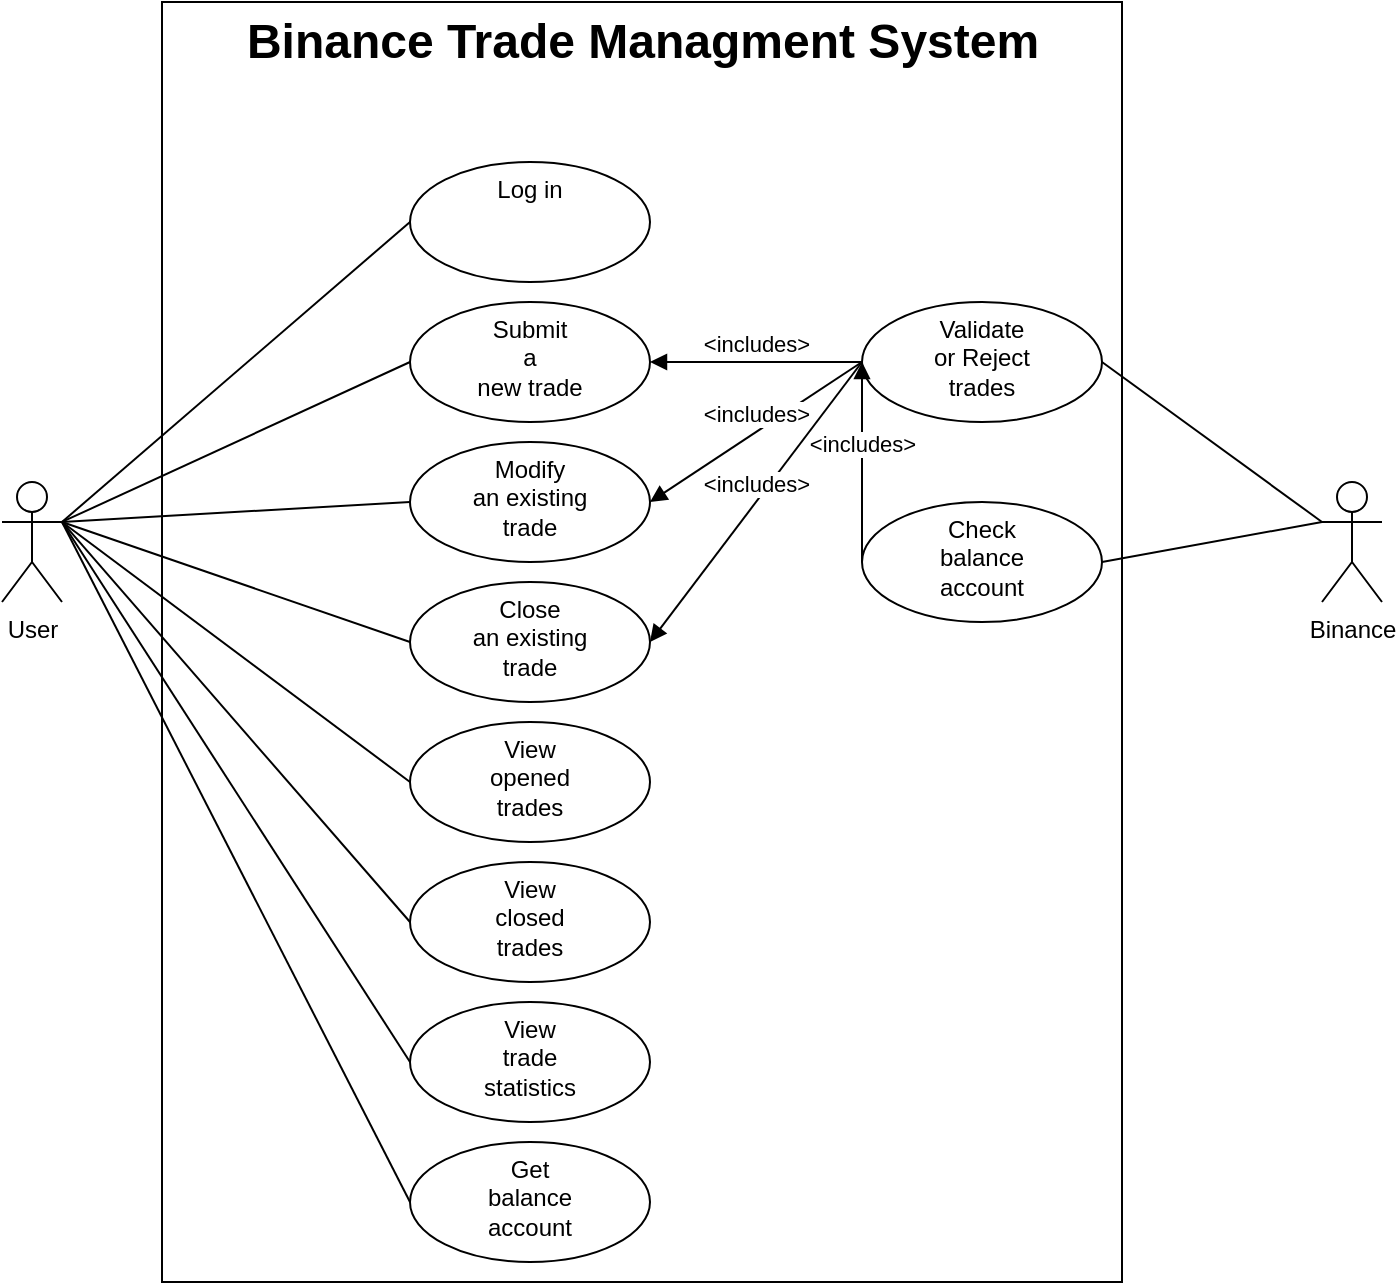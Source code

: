 <mxfile version="20.2.2" type="device"><diagram id="FfVn2YFCTHKKkUL7lsl8" name="Page-1"><mxGraphModel dx="2062" dy="2266" grid="1" gridSize="10" guides="1" tooltips="1" connect="1" arrows="1" fold="1" page="1" pageScale="1" pageWidth="827" pageHeight="1169" math="0" shadow="0"><root><mxCell id="0"/><mxCell id="1" parent="0"/><mxCell id="-58uTeRrWSsaxHx4EX_8-53" value="" style="rounded=0;whiteSpace=wrap;html=1;" vertex="1" parent="1"><mxGeometry x="160" y="-40" width="480" height="640" as="geometry"/></mxCell><mxCell id="-58uTeRrWSsaxHx4EX_8-12" value="User&lt;br&gt;" style="shape=umlActor;verticalLabelPosition=bottom;verticalAlign=top;html=1;" vertex="1" parent="1"><mxGeometry x="80" y="200" width="30" height="60" as="geometry"/></mxCell><mxCell id="-58uTeRrWSsaxHx4EX_8-14" value="Submit&lt;br&gt;a&lt;br&gt;new trade" style="ellipse;whiteSpace=wrap;html=1;verticalAlign=top;" vertex="1" parent="1"><mxGeometry x="284" y="110" width="120" height="60" as="geometry"/></mxCell><mxCell id="-58uTeRrWSsaxHx4EX_8-16" value="Modify&lt;br&gt;an existing&lt;br&gt;trade" style="ellipse;whiteSpace=wrap;html=1;verticalAlign=top;" vertex="1" parent="1"><mxGeometry x="284" y="180" width="120" height="60" as="geometry"/></mxCell><mxCell id="-58uTeRrWSsaxHx4EX_8-18" value="Close&lt;br&gt;an existing&lt;br&gt;trade" style="ellipse;whiteSpace=wrap;html=1;verticalAlign=top;" vertex="1" parent="1"><mxGeometry x="284" y="250" width="120" height="60" as="geometry"/></mxCell><mxCell id="-58uTeRrWSsaxHx4EX_8-21" value="View&lt;br&gt;opened&lt;br&gt;trades" style="ellipse;whiteSpace=wrap;html=1;verticalAlign=top;" vertex="1" parent="1"><mxGeometry x="284" y="320" width="120" height="60" as="geometry"/></mxCell><mxCell id="-58uTeRrWSsaxHx4EX_8-23" value="View&lt;br&gt;closed&lt;br&gt;trades" style="ellipse;whiteSpace=wrap;html=1;verticalAlign=top;" vertex="1" parent="1"><mxGeometry x="284" y="390" width="120" height="60" as="geometry"/></mxCell><mxCell id="-58uTeRrWSsaxHx4EX_8-25" value="View&lt;br&gt;trade&lt;br&gt;statistics" style="ellipse;whiteSpace=wrap;html=1;verticalAlign=top;" vertex="1" parent="1"><mxGeometry x="284" y="460" width="120" height="60" as="geometry"/></mxCell><mxCell id="-58uTeRrWSsaxHx4EX_8-27" value="Binance" style="shape=umlActor;verticalLabelPosition=bottom;verticalAlign=top;html=1;" vertex="1" parent="1"><mxGeometry x="740" y="200" width="30" height="60" as="geometry"/></mxCell><mxCell id="-58uTeRrWSsaxHx4EX_8-28" value="Validate&lt;br&gt;or Reject&lt;br&gt;trades" style="ellipse;whiteSpace=wrap;html=1;verticalAlign=top;" vertex="1" parent="1"><mxGeometry x="510" y="110" width="120" height="60" as="geometry"/></mxCell><mxCell id="-58uTeRrWSsaxHx4EX_8-30" value="Get&lt;br&gt;balance&lt;br&gt;account" style="ellipse;whiteSpace=wrap;html=1;verticalAlign=top;" vertex="1" parent="1"><mxGeometry x="284" y="530" width="120" height="60" as="geometry"/></mxCell><mxCell id="-58uTeRrWSsaxHx4EX_8-32" value="Log in" style="ellipse;whiteSpace=wrap;html=1;verticalAlign=top;" vertex="1" parent="1"><mxGeometry x="284" y="40" width="120" height="60" as="geometry"/></mxCell><mxCell id="-58uTeRrWSsaxHx4EX_8-34" value="" style="endArrow=none;html=1;rounded=0;exitX=1;exitY=0.333;exitDx=0;exitDy=0;exitPerimeter=0;entryX=0;entryY=0.5;entryDx=0;entryDy=0;" edge="1" parent="1" source="-58uTeRrWSsaxHx4EX_8-12" target="-58uTeRrWSsaxHx4EX_8-32"><mxGeometry width="50" height="50" relative="1" as="geometry"><mxPoint x="390" y="500" as="sourcePoint"/><mxPoint x="440" y="450" as="targetPoint"/></mxGeometry></mxCell><mxCell id="-58uTeRrWSsaxHx4EX_8-35" value="" style="endArrow=none;html=1;rounded=0;exitX=1;exitY=0.333;exitDx=0;exitDy=0;exitPerimeter=0;entryX=0;entryY=0.5;entryDx=0;entryDy=0;" edge="1" parent="1" source="-58uTeRrWSsaxHx4EX_8-12" target="-58uTeRrWSsaxHx4EX_8-14"><mxGeometry width="50" height="50" relative="1" as="geometry"><mxPoint x="120" y="230" as="sourcePoint"/><mxPoint x="294" y="80" as="targetPoint"/></mxGeometry></mxCell><mxCell id="-58uTeRrWSsaxHx4EX_8-36" value="" style="endArrow=none;html=1;rounded=0;entryX=0;entryY=0.5;entryDx=0;entryDy=0;exitX=1;exitY=0.333;exitDx=0;exitDy=0;exitPerimeter=0;" edge="1" parent="1" source="-58uTeRrWSsaxHx4EX_8-12" target="-58uTeRrWSsaxHx4EX_8-16"><mxGeometry width="50" height="50" relative="1" as="geometry"><mxPoint x="390" y="400" as="sourcePoint"/><mxPoint x="440" y="350" as="targetPoint"/></mxGeometry></mxCell><mxCell id="-58uTeRrWSsaxHx4EX_8-37" value="" style="endArrow=none;html=1;rounded=0;entryX=0;entryY=0.5;entryDx=0;entryDy=0;exitX=1;exitY=0.333;exitDx=0;exitDy=0;exitPerimeter=0;" edge="1" parent="1" source="-58uTeRrWSsaxHx4EX_8-12" target="-58uTeRrWSsaxHx4EX_8-18"><mxGeometry width="50" height="50" relative="1" as="geometry"><mxPoint x="390" y="400" as="sourcePoint"/><mxPoint x="440" y="350" as="targetPoint"/></mxGeometry></mxCell><mxCell id="-58uTeRrWSsaxHx4EX_8-38" value="" style="endArrow=none;html=1;rounded=0;entryX=0;entryY=0.5;entryDx=0;entryDy=0;exitX=1;exitY=0.333;exitDx=0;exitDy=0;exitPerimeter=0;" edge="1" parent="1" source="-58uTeRrWSsaxHx4EX_8-12" target="-58uTeRrWSsaxHx4EX_8-21"><mxGeometry width="50" height="50" relative="1" as="geometry"><mxPoint x="390" y="400" as="sourcePoint"/><mxPoint x="440" y="350" as="targetPoint"/></mxGeometry></mxCell><mxCell id="-58uTeRrWSsaxHx4EX_8-39" value="" style="endArrow=none;html=1;rounded=0;entryX=0;entryY=0.5;entryDx=0;entryDy=0;exitX=1;exitY=0.333;exitDx=0;exitDy=0;exitPerimeter=0;" edge="1" parent="1" source="-58uTeRrWSsaxHx4EX_8-12" target="-58uTeRrWSsaxHx4EX_8-23"><mxGeometry width="50" height="50" relative="1" as="geometry"><mxPoint x="390" y="400" as="sourcePoint"/><mxPoint x="440" y="350" as="targetPoint"/></mxGeometry></mxCell><mxCell id="-58uTeRrWSsaxHx4EX_8-40" value="" style="endArrow=none;html=1;rounded=0;entryX=0;entryY=0.5;entryDx=0;entryDy=0;exitX=1;exitY=0.333;exitDx=0;exitDy=0;exitPerimeter=0;" edge="1" parent="1" source="-58uTeRrWSsaxHx4EX_8-12" target="-58uTeRrWSsaxHx4EX_8-25"><mxGeometry width="50" height="50" relative="1" as="geometry"><mxPoint x="390" y="400" as="sourcePoint"/><mxPoint x="440" y="350" as="targetPoint"/></mxGeometry></mxCell><mxCell id="-58uTeRrWSsaxHx4EX_8-41" value="" style="endArrow=none;html=1;rounded=0;entryX=1;entryY=0.333;entryDx=0;entryDy=0;entryPerimeter=0;exitX=0;exitY=0.5;exitDx=0;exitDy=0;" edge="1" parent="1" source="-58uTeRrWSsaxHx4EX_8-30" target="-58uTeRrWSsaxHx4EX_8-12"><mxGeometry width="50" height="50" relative="1" as="geometry"><mxPoint x="390" y="400" as="sourcePoint"/><mxPoint x="440" y="350" as="targetPoint"/></mxGeometry></mxCell><mxCell id="-58uTeRrWSsaxHx4EX_8-42" value="" style="endArrow=none;html=1;rounded=0;entryX=1;entryY=0.5;entryDx=0;entryDy=0;exitX=0;exitY=0.333;exitDx=0;exitDy=0;exitPerimeter=0;" edge="1" parent="1" source="-58uTeRrWSsaxHx4EX_8-27" target="-58uTeRrWSsaxHx4EX_8-28"><mxGeometry width="50" height="50" relative="1" as="geometry"><mxPoint x="460" y="400" as="sourcePoint"/><mxPoint x="510" y="350" as="targetPoint"/></mxGeometry></mxCell><mxCell id="-58uTeRrWSsaxHx4EX_8-45" value="&amp;lt;includes&amp;gt;" style="html=1;verticalAlign=bottom;endArrow=block;rounded=0;exitX=0;exitY=0.5;exitDx=0;exitDy=0;entryX=1;entryY=0.5;entryDx=0;entryDy=0;" edge="1" parent="1" source="-58uTeRrWSsaxHx4EX_8-28" target="-58uTeRrWSsaxHx4EX_8-14"><mxGeometry width="80" relative="1" as="geometry"><mxPoint x="370" y="380" as="sourcePoint"/><mxPoint x="450" y="380" as="targetPoint"/></mxGeometry></mxCell><mxCell id="-58uTeRrWSsaxHx4EX_8-48" value="Check&lt;br&gt;balance&lt;br&gt;account" style="ellipse;whiteSpace=wrap;html=1;verticalAlign=top;" vertex="1" parent="1"><mxGeometry x="510" y="210" width="120" height="60" as="geometry"/></mxCell><mxCell id="-58uTeRrWSsaxHx4EX_8-49" value="&amp;lt;includes&amp;gt;" style="html=1;verticalAlign=bottom;endArrow=block;rounded=0;exitX=0;exitY=0.5;exitDx=0;exitDy=0;entryX=1;entryY=0.5;entryDx=0;entryDy=0;" edge="1" parent="1" source="-58uTeRrWSsaxHx4EX_8-28" target="-58uTeRrWSsaxHx4EX_8-16"><mxGeometry width="80" relative="1" as="geometry"><mxPoint x="520" y="150" as="sourcePoint"/><mxPoint x="414" y="150" as="targetPoint"/></mxGeometry></mxCell><mxCell id="-58uTeRrWSsaxHx4EX_8-50" value="&amp;lt;includes&amp;gt;" style="html=1;verticalAlign=bottom;endArrow=block;rounded=0;exitX=0;exitY=0.5;exitDx=0;exitDy=0;entryX=1;entryY=0.5;entryDx=0;entryDy=0;" edge="1" parent="1" source="-58uTeRrWSsaxHx4EX_8-28" target="-58uTeRrWSsaxHx4EX_8-18"><mxGeometry width="80" relative="1" as="geometry"><mxPoint x="520" y="150" as="sourcePoint"/><mxPoint x="414" y="220" as="targetPoint"/></mxGeometry></mxCell><mxCell id="-58uTeRrWSsaxHx4EX_8-51" value="" style="endArrow=none;html=1;rounded=0;entryX=1;entryY=0.5;entryDx=0;entryDy=0;exitX=0;exitY=0.333;exitDx=0;exitDy=0;exitPerimeter=0;" edge="1" parent="1" source="-58uTeRrWSsaxHx4EX_8-27" target="-58uTeRrWSsaxHx4EX_8-48"><mxGeometry width="50" height="50" relative="1" as="geometry"><mxPoint x="750" y="230" as="sourcePoint"/><mxPoint x="640" y="150" as="targetPoint"/></mxGeometry></mxCell><mxCell id="-58uTeRrWSsaxHx4EX_8-52" value="&amp;lt;includes&amp;gt;" style="html=1;verticalAlign=bottom;endArrow=block;rounded=0;exitX=0;exitY=0.5;exitDx=0;exitDy=0;entryX=0;entryY=0.5;entryDx=0;entryDy=0;" edge="1" parent="1" source="-58uTeRrWSsaxHx4EX_8-48" target="-58uTeRrWSsaxHx4EX_8-28"><mxGeometry width="80" relative="1" as="geometry"><mxPoint x="520" y="150" as="sourcePoint"/><mxPoint x="414" y="290" as="targetPoint"/></mxGeometry></mxCell><mxCell id="-58uTeRrWSsaxHx4EX_8-54" value="Binance Trade Managment System" style="text;strokeColor=none;fillColor=none;html=1;fontSize=24;fontStyle=1;verticalAlign=middle;align=center;" vertex="1" parent="1"><mxGeometry x="350" y="-40" width="100" height="40" as="geometry"/></mxCell></root></mxGraphModel></diagram></mxfile>